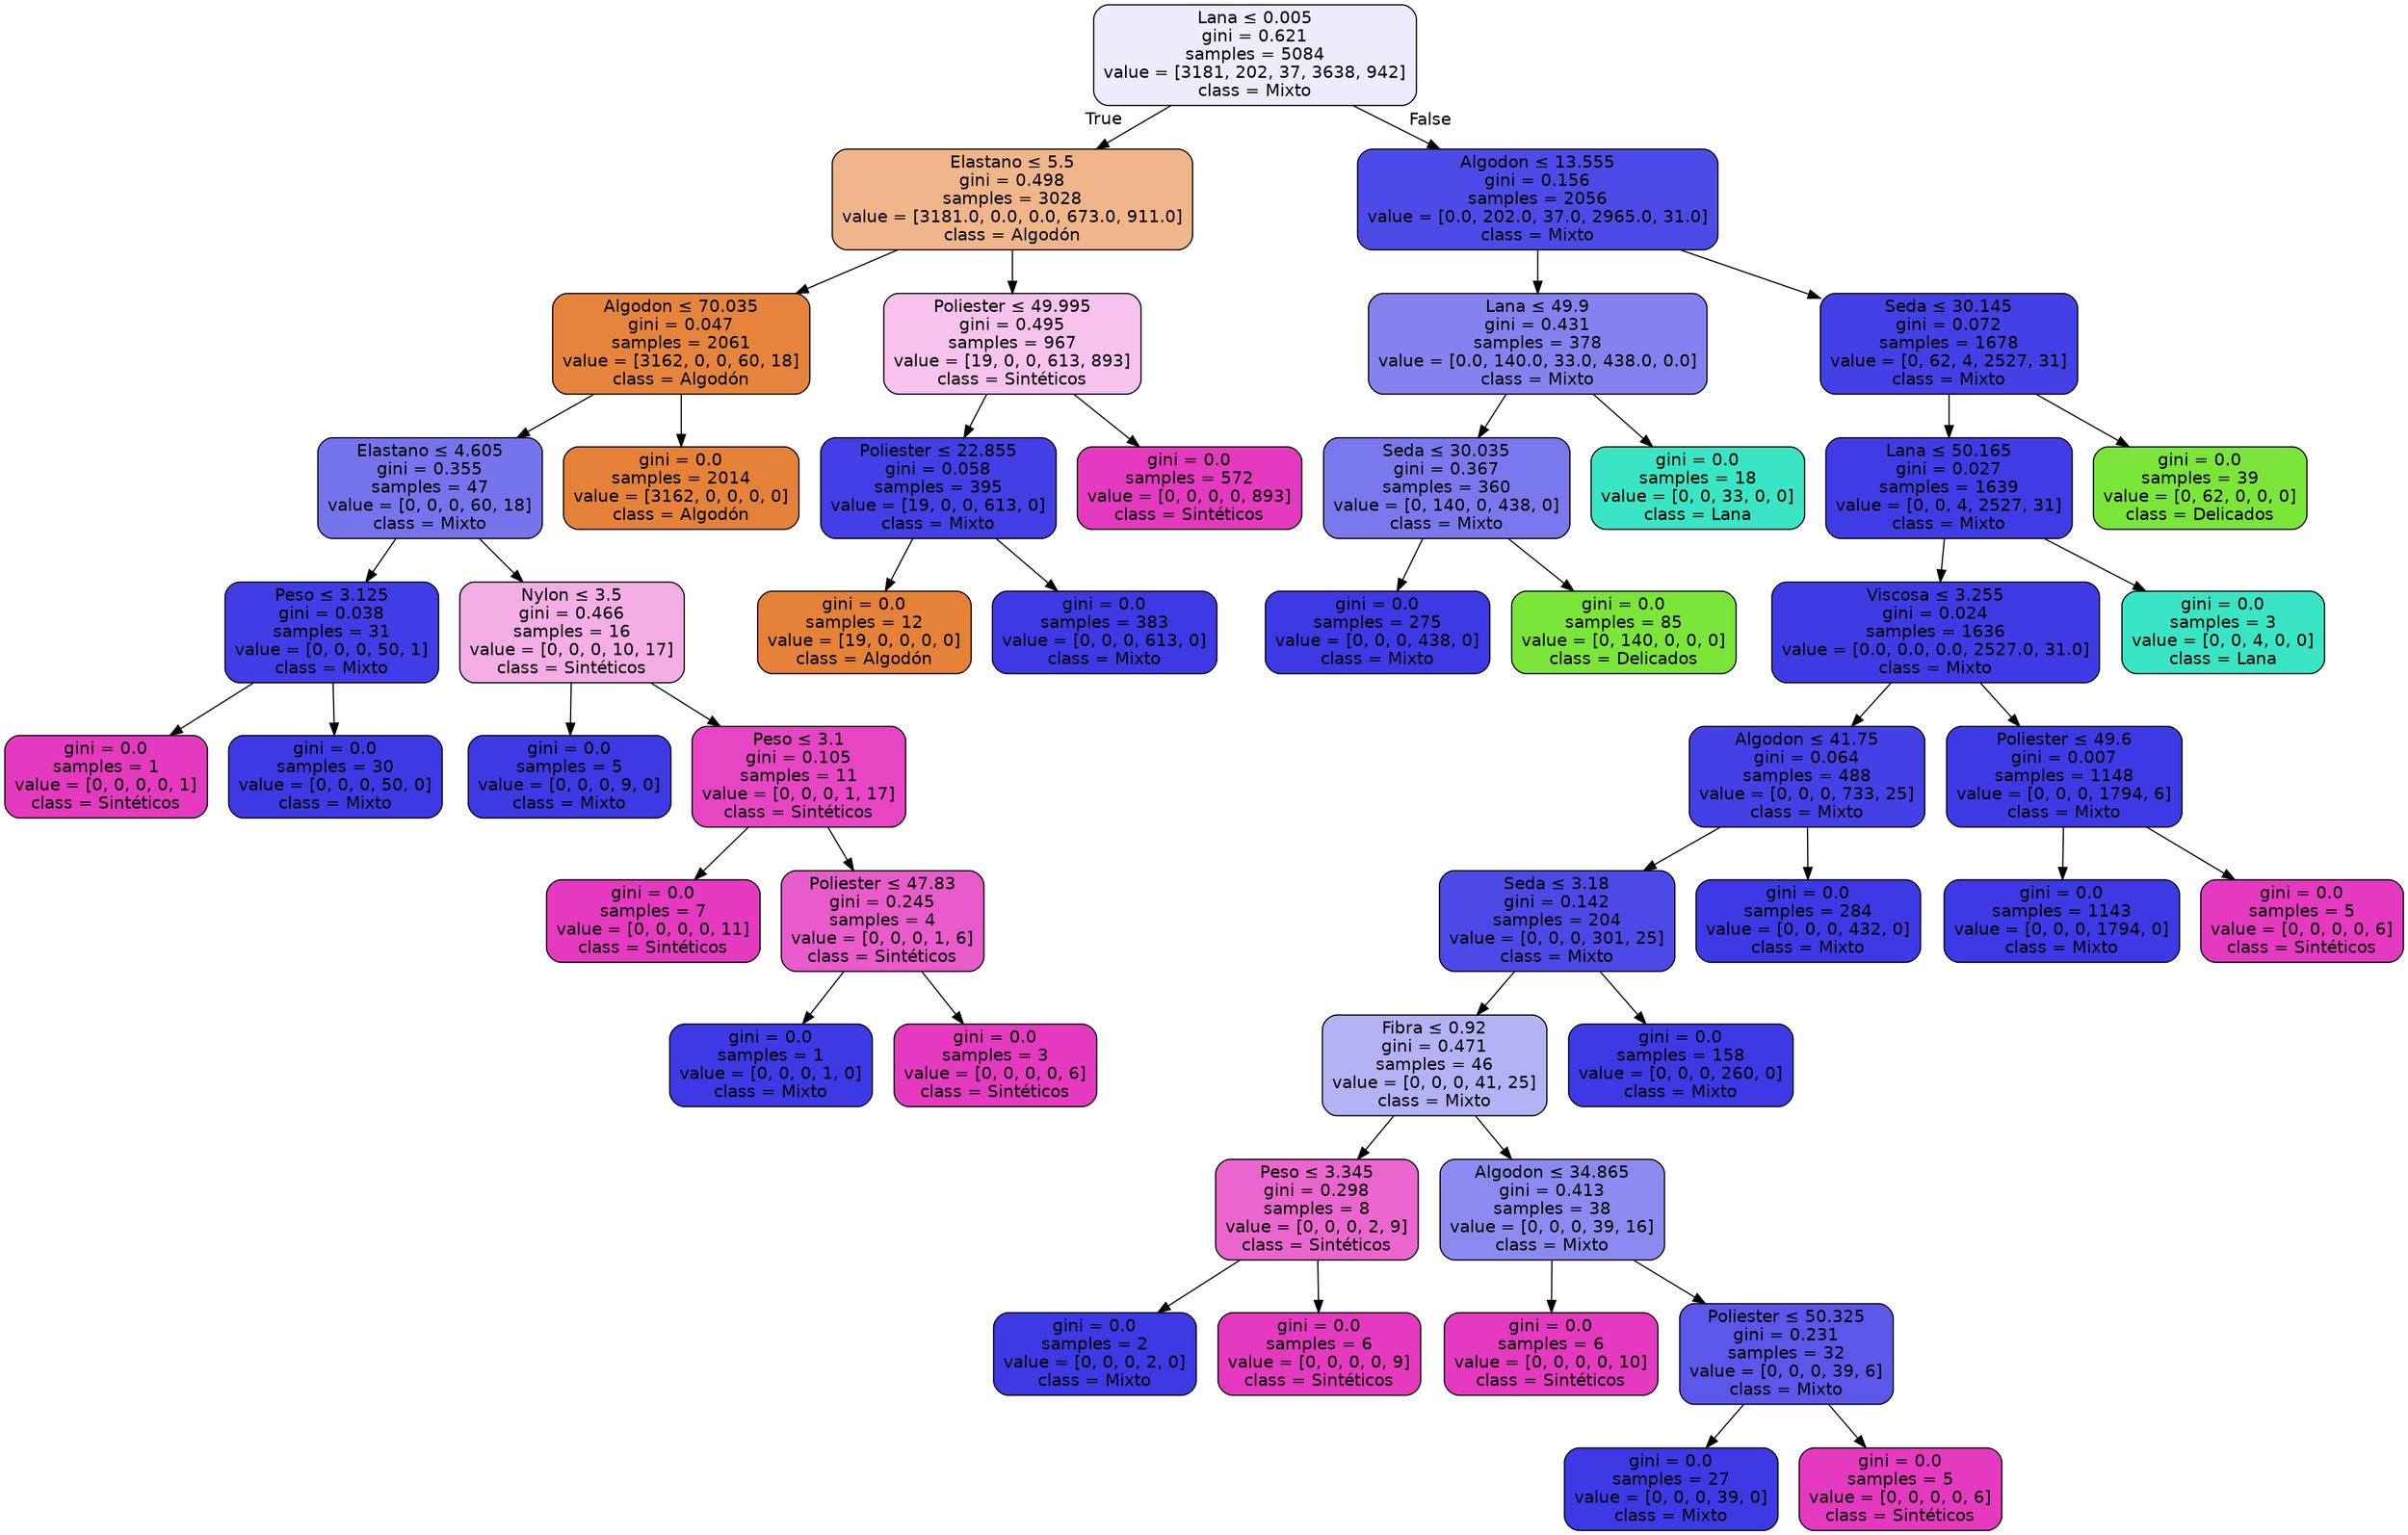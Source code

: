 digraph Tree {
node [shape=box, style="filled, rounded", color="black", fontname="helvetica"] ;
edge [fontname="helvetica"] ;
0 [label=<Lana &le; 0.005<br/>gini = 0.621<br/>samples = 5084<br/>value = [3181, 202, 37, 3638, 942]<br/>class = Mixto>, fillcolor="#edecfd"] ;
1 [label=<Elastano &le; 5.5<br/>gini = 0.498<br/>samples = 3028<br/>value = [3181.0, 0.0, 0.0, 673.0, 911.0]<br/>class = Algodón>, fillcolor="#f0b58a"] ;
0 -> 1 [labeldistance=2.5, labelangle=45, headlabel="True"] ;
2 [label=<Algodon &le; 70.035<br/>gini = 0.047<br/>samples = 2061<br/>value = [3162, 0, 0, 60, 18]<br/>class = Algodón>, fillcolor="#e6843e"] ;
1 -> 2 ;
3 [label=<Elastano &le; 4.605<br/>gini = 0.355<br/>samples = 47<br/>value = [0, 0, 0, 60, 18]<br/>class = Mixto>, fillcolor="#7674ed"] ;
2 -> 3 ;
4 [label=<Peso &le; 3.125<br/>gini = 0.038<br/>samples = 31<br/>value = [0, 0, 0, 50, 1]<br/>class = Mixto>, fillcolor="#403de6"] ;
3 -> 4 ;
5 [label=<gini = 0.0<br/>samples = 1<br/>value = [0, 0, 0, 0, 1]<br/>class = Sintéticos>, fillcolor="#e539c0"] ;
4 -> 5 ;
6 [label=<gini = 0.0<br/>samples = 30<br/>value = [0, 0, 0, 50, 0]<br/>class = Mixto>, fillcolor="#3c39e5"] ;
4 -> 6 ;
7 [label=<Nylon &le; 3.5<br/>gini = 0.466<br/>samples = 16<br/>value = [0, 0, 0, 10, 17]<br/>class = Sintéticos>, fillcolor="#f4ade5"] ;
3 -> 7 ;
8 [label=<gini = 0.0<br/>samples = 5<br/>value = [0, 0, 0, 9, 0]<br/>class = Mixto>, fillcolor="#3c39e5"] ;
7 -> 8 ;
9 [label=<Peso &le; 3.1<br/>gini = 0.105<br/>samples = 11<br/>value = [0, 0, 0, 1, 17]<br/>class = Sintéticos>, fillcolor="#e745c4"] ;
7 -> 9 ;
10 [label=<gini = 0.0<br/>samples = 7<br/>value = [0, 0, 0, 0, 11]<br/>class = Sintéticos>, fillcolor="#e539c0"] ;
9 -> 10 ;
11 [label=<Poliester &le; 47.83<br/>gini = 0.245<br/>samples = 4<br/>value = [0, 0, 0, 1, 6]<br/>class = Sintéticos>, fillcolor="#e95acb"] ;
9 -> 11 ;
12 [label=<gini = 0.0<br/>samples = 1<br/>value = [0, 0, 0, 1, 0]<br/>class = Mixto>, fillcolor="#3c39e5"] ;
11 -> 12 ;
13 [label=<gini = 0.0<br/>samples = 3<br/>value = [0, 0, 0, 0, 6]<br/>class = Sintéticos>, fillcolor="#e539c0"] ;
11 -> 13 ;
14 [label=<gini = 0.0<br/>samples = 2014<br/>value = [3162, 0, 0, 0, 0]<br/>class = Algodón>, fillcolor="#e58139"] ;
2 -> 14 ;
15 [label=<Poliester &le; 49.995<br/>gini = 0.495<br/>samples = 967<br/>value = [19, 0, 0, 613, 893]<br/>class = Sintéticos>, fillcolor="#f7c2ec"] ;
1 -> 15 ;
16 [label=<Poliester &le; 22.855<br/>gini = 0.058<br/>samples = 395<br/>value = [19, 0, 0, 613, 0]<br/>class = Mixto>, fillcolor="#423fe6"] ;
15 -> 16 ;
17 [label=<gini = 0.0<br/>samples = 12<br/>value = [19, 0, 0, 0, 0]<br/>class = Algodón>, fillcolor="#e58139"] ;
16 -> 17 ;
18 [label=<gini = 0.0<br/>samples = 383<br/>value = [0, 0, 0, 613, 0]<br/>class = Mixto>, fillcolor="#3c39e5"] ;
16 -> 18 ;
19 [label=<gini = 0.0<br/>samples = 572<br/>value = [0, 0, 0, 0, 893]<br/>class = Sintéticos>, fillcolor="#e539c0"] ;
15 -> 19 ;
20 [label=<Algodon &le; 13.555<br/>gini = 0.156<br/>samples = 2056<br/>value = [0.0, 202.0, 37.0, 2965.0, 31.0]<br/>class = Mixto>, fillcolor="#4d4be7"] ;
0 -> 20 [labeldistance=2.5, labelangle=-45, headlabel="False"] ;
21 [label=<Lana &le; 49.9<br/>gini = 0.431<br/>samples = 378<br/>value = [0.0, 140.0, 33.0, 438.0, 0.0]<br/>class = Mixto>, fillcolor="#8482ef"] ;
20 -> 21 ;
22 [label=<Seda &le; 30.035<br/>gini = 0.367<br/>samples = 360<br/>value = [0, 140, 0, 438, 0]<br/>class = Mixto>, fillcolor="#7a78ed"] ;
21 -> 22 ;
23 [label=<gini = 0.0<br/>samples = 275<br/>value = [0, 0, 0, 438, 0]<br/>class = Mixto>, fillcolor="#3c39e5"] ;
22 -> 23 ;
24 [label=<gini = 0.0<br/>samples = 85<br/>value = [0, 140, 0, 0, 0]<br/>class = Delicados>, fillcolor="#7be539"] ;
22 -> 24 ;
25 [label=<gini = 0.0<br/>samples = 18<br/>value = [0, 0, 33, 0, 0]<br/>class = Lana>, fillcolor="#39e5c5"] ;
21 -> 25 ;
26 [label=<Seda &le; 30.145<br/>gini = 0.072<br/>samples = 1678<br/>value = [0, 62, 4, 2527, 31]<br/>class = Mixto>, fillcolor="#4340e6"] ;
20 -> 26 ;
27 [label=<Lana &le; 50.165<br/>gini = 0.027<br/>samples = 1639<br/>value = [0, 0, 4, 2527, 31]<br/>class = Mixto>, fillcolor="#3f3ce5"] ;
26 -> 27 ;
28 [label=<Viscosa &le; 3.255<br/>gini = 0.024<br/>samples = 1636<br/>value = [0.0, 0.0, 0.0, 2527.0, 31.0]<br/>class = Mixto>, fillcolor="#3e3be5"] ;
27 -> 28 ;
29 [label=<Algodon &le; 41.75<br/>gini = 0.064<br/>samples = 488<br/>value = [0, 0, 0, 733, 25]<br/>class = Mixto>, fillcolor="#4340e6"] ;
28 -> 29 ;
30 [label=<Seda &le; 3.18<br/>gini = 0.142<br/>samples = 204<br/>value = [0, 0, 0, 301, 25]<br/>class = Mixto>, fillcolor="#4c49e7"] ;
29 -> 30 ;
31 [label=<Fibra &le; 0.92<br/>gini = 0.471<br/>samples = 46<br/>value = [0, 0, 0, 41, 25]<br/>class = Mixto>, fillcolor="#b3b2f5"] ;
30 -> 31 ;
32 [label=<Peso &le; 3.345<br/>gini = 0.298<br/>samples = 8<br/>value = [0, 0, 0, 2, 9]<br/>class = Sintéticos>, fillcolor="#eb65ce"] ;
31 -> 32 ;
33 [label=<gini = 0.0<br/>samples = 2<br/>value = [0, 0, 0, 2, 0]<br/>class = Mixto>, fillcolor="#3c39e5"] ;
32 -> 33 ;
34 [label=<gini = 0.0<br/>samples = 6<br/>value = [0, 0, 0, 0, 9]<br/>class = Sintéticos>, fillcolor="#e539c0"] ;
32 -> 34 ;
35 [label=<Algodon &le; 34.865<br/>gini = 0.413<br/>samples = 38<br/>value = [0, 0, 0, 39, 16]<br/>class = Mixto>, fillcolor="#8c8af0"] ;
31 -> 35 ;
36 [label=<gini = 0.0<br/>samples = 6<br/>value = [0, 0, 0, 0, 10]<br/>class = Sintéticos>, fillcolor="#e539c0"] ;
35 -> 36 ;
37 [label=<Poliester &le; 50.325<br/>gini = 0.231<br/>samples = 32<br/>value = [0, 0, 0, 39, 6]<br/>class = Mixto>, fillcolor="#5a57e9"] ;
35 -> 37 ;
38 [label=<gini = 0.0<br/>samples = 27<br/>value = [0, 0, 0, 39, 0]<br/>class = Mixto>, fillcolor="#3c39e5"] ;
37 -> 38 ;
39 [label=<gini = 0.0<br/>samples = 5<br/>value = [0, 0, 0, 0, 6]<br/>class = Sintéticos>, fillcolor="#e539c0"] ;
37 -> 39 ;
40 [label=<gini = 0.0<br/>samples = 158<br/>value = [0, 0, 0, 260, 0]<br/>class = Mixto>, fillcolor="#3c39e5"] ;
30 -> 40 ;
41 [label=<gini = 0.0<br/>samples = 284<br/>value = [0, 0, 0, 432, 0]<br/>class = Mixto>, fillcolor="#3c39e5"] ;
29 -> 41 ;
42 [label=<Poliester &le; 49.6<br/>gini = 0.007<br/>samples = 1148<br/>value = [0, 0, 0, 1794, 6]<br/>class = Mixto>, fillcolor="#3d3ae5"] ;
28 -> 42 ;
43 [label=<gini = 0.0<br/>samples = 1143<br/>value = [0, 0, 0, 1794, 0]<br/>class = Mixto>, fillcolor="#3c39e5"] ;
42 -> 43 ;
44 [label=<gini = 0.0<br/>samples = 5<br/>value = [0, 0, 0, 0, 6]<br/>class = Sintéticos>, fillcolor="#e539c0"] ;
42 -> 44 ;
45 [label=<gini = 0.0<br/>samples = 3<br/>value = [0, 0, 4, 0, 0]<br/>class = Lana>, fillcolor="#39e5c5"] ;
27 -> 45 ;
46 [label=<gini = 0.0<br/>samples = 39<br/>value = [0, 62, 0, 0, 0]<br/>class = Delicados>, fillcolor="#7be539"] ;
26 -> 46 ;
}